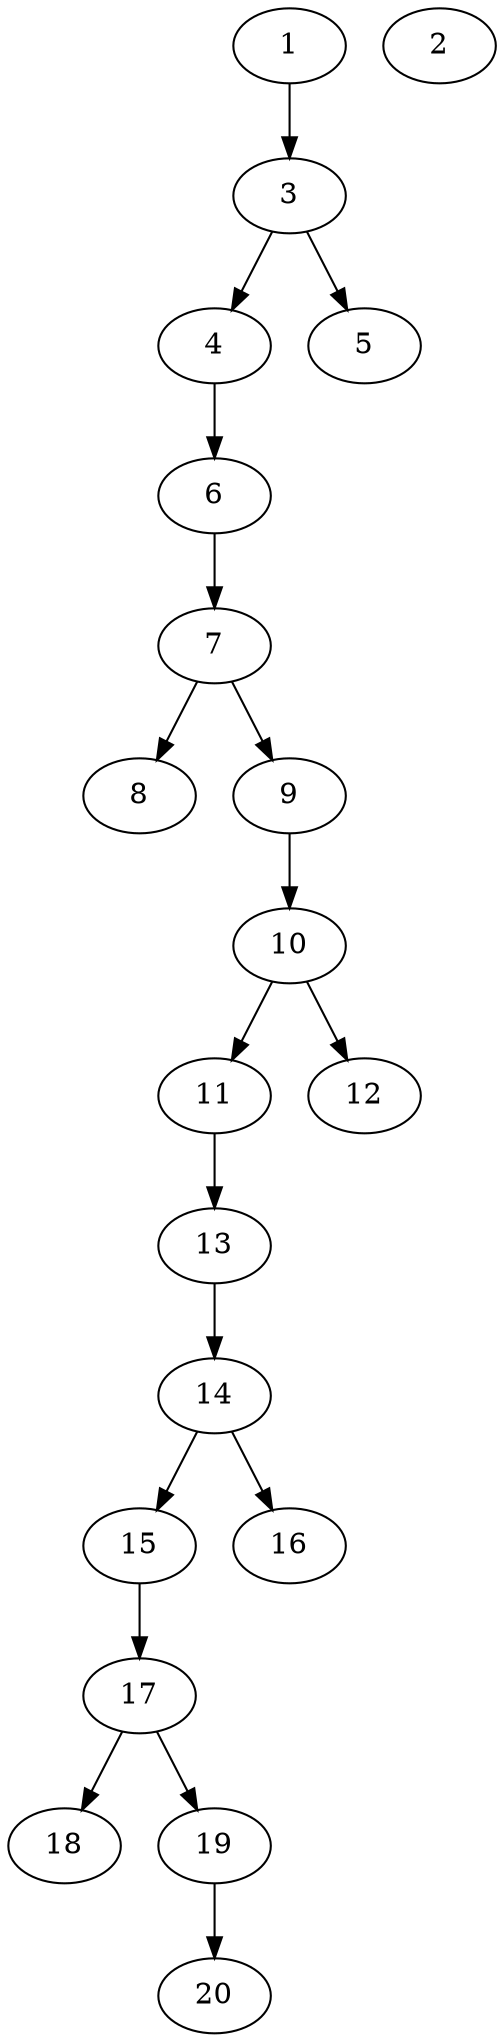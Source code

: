 // DAG automatically generated by daggen at Thu Oct  3 13:58:43 2019
// ./daggen --dot -n 20 --ccr 0.3 --fat 0.3 --regular 0.7 --density 0.5 --mindata 5242880 --maxdata 52428800 
digraph G {
  1 [size="41164800", alpha="0.13", expect_size="12349440"] 
  1 -> 3 [size ="12349440"]
  2 [size="39007573", alpha="0.19", expect_size="11702272"] 
  3 [size="76434773", alpha="0.14", expect_size="22930432"] 
  3 -> 4 [size ="22930432"]
  3 -> 5 [size ="22930432"]
  4 [size="99908267", alpha="0.10", expect_size="29972480"] 
  4 -> 6 [size ="29972480"]
  5 [size="79199573", alpha="0.07", expect_size="23759872"] 
  6 [size="95737173", alpha="0.18", expect_size="28721152"] 
  6 -> 7 [size ="28721152"]
  7 [size="119060480", alpha="0.02", expect_size="35718144"] 
  7 -> 8 [size ="35718144"]
  7 -> 9 [size ="35718144"]
  8 [size="137086293", alpha="0.09", expect_size="41125888"] 
  9 [size="132334933", alpha="0.16", expect_size="39700480"] 
  9 -> 10 [size ="39700480"]
  10 [size="121245013", alpha="0.07", expect_size="36373504"] 
  10 -> 11 [size ="36373504"]
  10 -> 12 [size ="36373504"]
  11 [size="140827307", alpha="0.09", expect_size="42248192"] 
  11 -> 13 [size ="42248192"]
  12 [size="82650453", alpha="0.04", expect_size="24795136"] 
  13 [size="75898880", alpha="0.05", expect_size="22769664"] 
  13 -> 14 [size ="22769664"]
  14 [size="31853227", alpha="0.10", expect_size="9555968"] 
  14 -> 15 [size ="9555968"]
  14 -> 16 [size ="9555968"]
  15 [size="111056213", alpha="0.06", expect_size="33316864"] 
  15 -> 17 [size ="33316864"]
  16 [size="168850773", alpha="0.10", expect_size="50655232"] 
  17 [size="155709440", alpha="0.09", expect_size="46712832"] 
  17 -> 18 [size ="46712832"]
  17 -> 19 [size ="46712832"]
  18 [size="171386880", alpha="0.18", expect_size="51416064"] 
  19 [size="84555093", alpha="0.13", expect_size="25366528"] 
  19 -> 20 [size ="25366528"]
  20 [size="51674453", alpha="0.16", expect_size="15502336"] 
}
